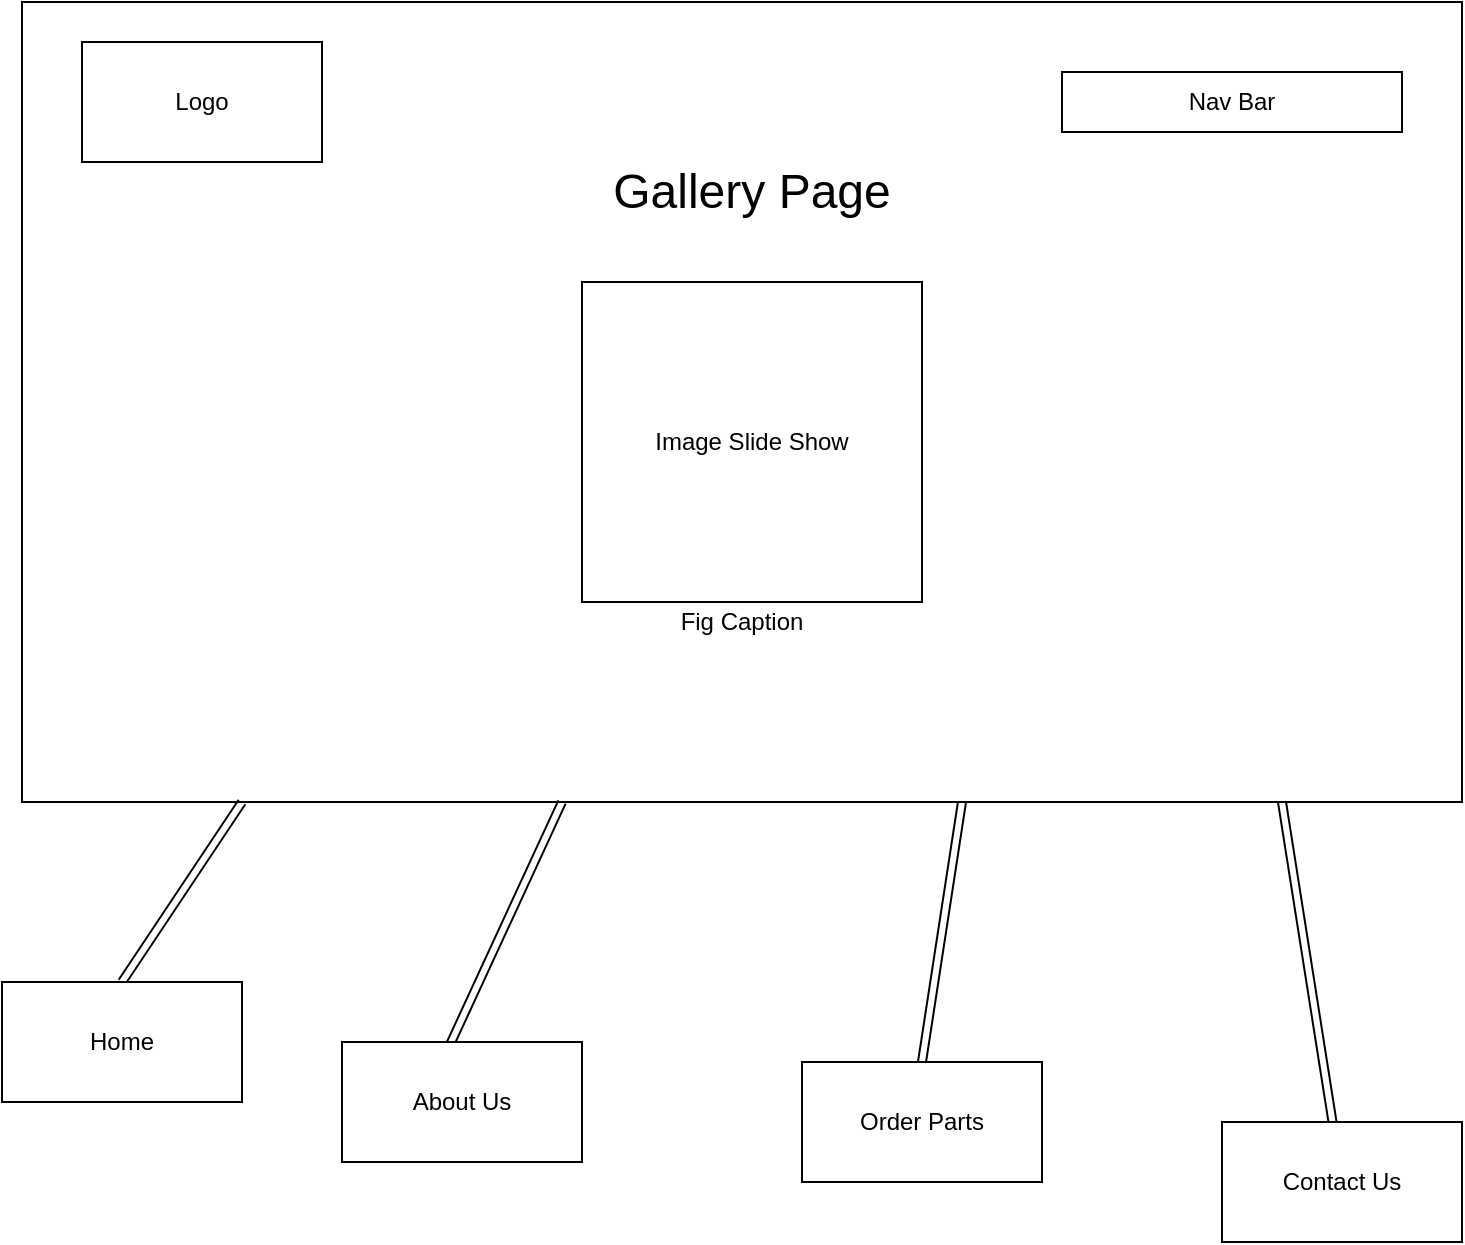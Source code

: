 <mxfile version="12.9.14" type="device"><diagram id="cbWUxWU-36eMP058m2sv" name="Page-1"><mxGraphModel dx="1422" dy="713" grid="1" gridSize="10" guides="1" tooltips="1" connect="1" arrows="1" fold="1" page="1" pageScale="1" pageWidth="850" pageHeight="1100" math="0" shadow="0"><root><mxCell id="0"/><mxCell id="1" parent="0"/><mxCell id="n2oCy0Y7kXg1jn9XlI7p-1" value="" style="rounded=0;whiteSpace=wrap;html=1;align=center;" vertex="1" parent="1"><mxGeometry x="80" y="40" width="720" height="400" as="geometry"/></mxCell><mxCell id="n2oCy0Y7kXg1jn9XlI7p-2" value="Logo" style="rounded=0;whiteSpace=wrap;html=1;" vertex="1" parent="1"><mxGeometry x="110" y="60" width="120" height="60" as="geometry"/></mxCell><mxCell id="n2oCy0Y7kXg1jn9XlI7p-3" value="Nav Bar" style="rounded=0;whiteSpace=wrap;html=1;" vertex="1" parent="1"><mxGeometry x="600" y="75" width="170" height="30" as="geometry"/></mxCell><mxCell id="n2oCy0Y7kXg1jn9XlI7p-4" value="" style="shape=link;html=1;" edge="1" parent="1"><mxGeometry width="50" height="50" relative="1" as="geometry"><mxPoint x="130" y="530" as="sourcePoint"/><mxPoint x="190" y="440" as="targetPoint"/></mxGeometry></mxCell><mxCell id="n2oCy0Y7kXg1jn9XlI7p-5" value="" style="shape=link;html=1;" edge="1" parent="1"><mxGeometry width="50" height="50" relative="1" as="geometry"><mxPoint x="290" y="570" as="sourcePoint"/><mxPoint x="350" y="440" as="targetPoint"/></mxGeometry></mxCell><mxCell id="n2oCy0Y7kXg1jn9XlI7p-6" value="" style="shape=link;html=1;" edge="1" parent="1"><mxGeometry width="50" height="50" relative="1" as="geometry"><mxPoint x="530" y="570" as="sourcePoint"/><mxPoint x="550" y="440" as="targetPoint"/></mxGeometry></mxCell><mxCell id="n2oCy0Y7kXg1jn9XlI7p-7" value="" style="shape=link;html=1;exitX=0.875;exitY=1;exitDx=0;exitDy=0;exitPerimeter=0;" edge="1" parent="1" source="n2oCy0Y7kXg1jn9XlI7p-1" target="n2oCy0Y7kXg1jn9XlI7p-8"><mxGeometry width="50" height="50" relative="1" as="geometry"><mxPoint x="760" y="550" as="sourcePoint"/><mxPoint x="740" y="440" as="targetPoint"/></mxGeometry></mxCell><mxCell id="n2oCy0Y7kXg1jn9XlI7p-8" value="Contact Us" style="rounded=0;whiteSpace=wrap;html=1;" vertex="1" parent="1"><mxGeometry x="680" y="600" width="120" height="60" as="geometry"/></mxCell><mxCell id="n2oCy0Y7kXg1jn9XlI7p-9" value="Image Slide Show" style="rounded=0;whiteSpace=wrap;html=1;" vertex="1" parent="1"><mxGeometry x="360" y="180" width="170" height="160" as="geometry"/></mxCell><mxCell id="n2oCy0Y7kXg1jn9XlI7p-10" value="Home" style="rounded=0;whiteSpace=wrap;html=1;" vertex="1" parent="1"><mxGeometry x="70" y="530" width="120" height="60" as="geometry"/></mxCell><mxCell id="n2oCy0Y7kXg1jn9XlI7p-11" value="About Us" style="rounded=0;whiteSpace=wrap;html=1;" vertex="1" parent="1"><mxGeometry x="240" y="560" width="120" height="60" as="geometry"/></mxCell><mxCell id="n2oCy0Y7kXg1jn9XlI7p-12" value="Order Parts" style="rounded=0;whiteSpace=wrap;html=1;" vertex="1" parent="1"><mxGeometry x="470" y="570" width="120" height="60" as="geometry"/></mxCell><mxCell id="n2oCy0Y7kXg1jn9XlI7p-13" value="&lt;font style=&quot;font-size: 24px&quot;&gt;Gallery Page&lt;/font&gt;" style="text;html=1;strokeColor=none;fillColor=none;align=center;verticalAlign=middle;whiteSpace=wrap;rounded=0;" vertex="1" parent="1"><mxGeometry x="350" y="120" width="190" height="30" as="geometry"/></mxCell><mxCell id="n2oCy0Y7kXg1jn9XlI7p-14" value="Fig Caption" style="text;html=1;strokeColor=none;fillColor=none;align=center;verticalAlign=middle;whiteSpace=wrap;rounded=0;" vertex="1" parent="1"><mxGeometry x="390" y="340" width="100" height="20" as="geometry"/></mxCell></root></mxGraphModel></diagram></mxfile>